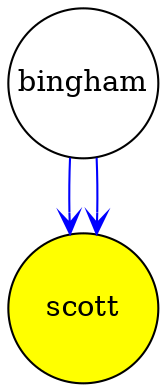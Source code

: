 digraph outcome_bingham_scott { 
 K=0.6 
 "bingham" -> { "scott" } [color="blue", arrowhead="vee", penwidth=1, href="#61"]; 
 "bingham" -> { "scott" } [color="blue", arrowhead="vee", penwidth=1, href="#61"]; 
 "bingham" [shape="circle", fixedsize="true", height=1, width=1, style="filled", fillcolor="white", href="#bingham"]; 
 "scott" [shape="circle", fixedsize="true", height=1, width=1, style="filled", fillcolor="yellow", href="#scott"]; 

}